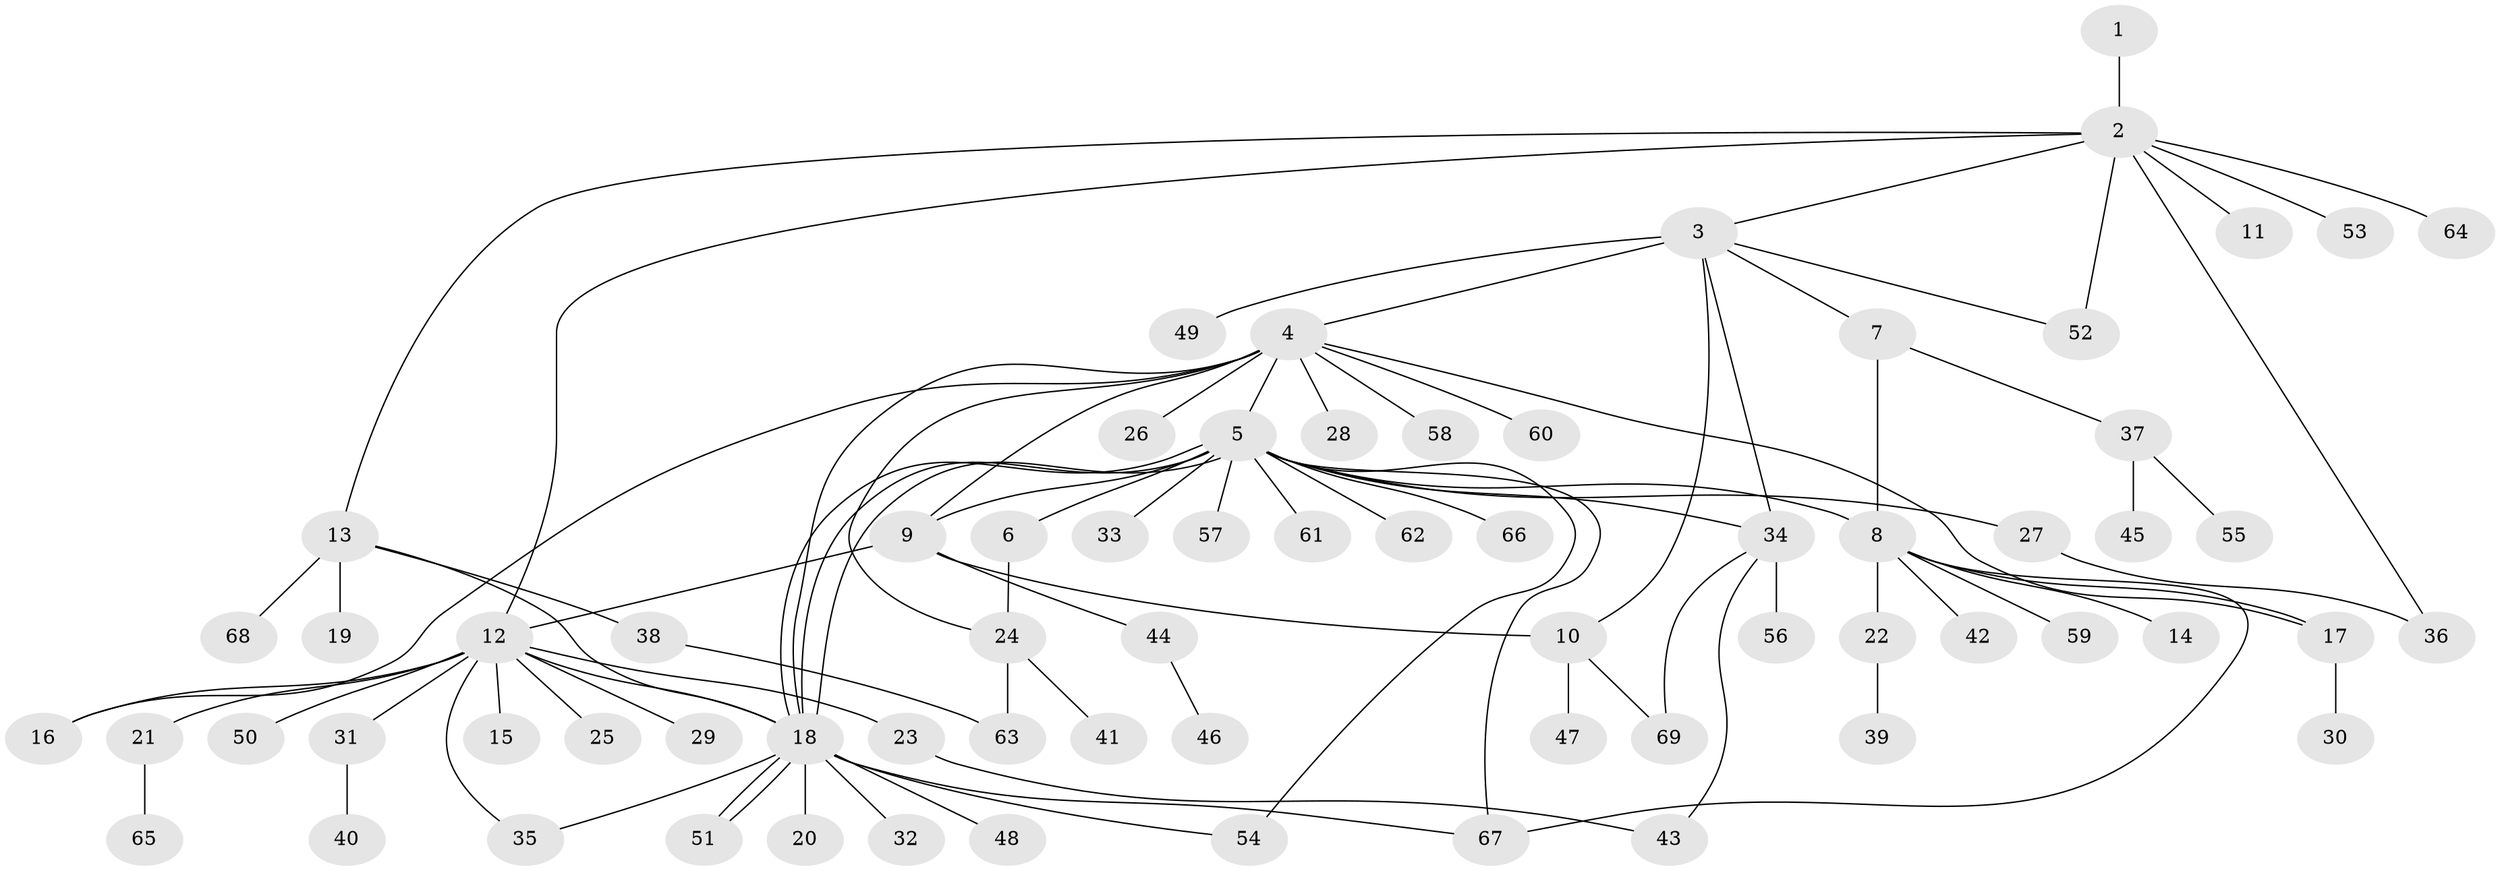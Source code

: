 // coarse degree distribution, {2: 0.1388888888888889, 9: 0.05555555555555555, 3: 0.1111111111111111, 4: 0.05555555555555555, 6: 0.05555555555555555, 10: 0.027777777777777776, 1: 0.5, 7: 0.027777777777777776, 11: 0.027777777777777776}
// Generated by graph-tools (version 1.1) at 2025/36/03/04/25 23:36:56]
// undirected, 69 vertices, 91 edges
graph export_dot {
  node [color=gray90,style=filled];
  1;
  2;
  3;
  4;
  5;
  6;
  7;
  8;
  9;
  10;
  11;
  12;
  13;
  14;
  15;
  16;
  17;
  18;
  19;
  20;
  21;
  22;
  23;
  24;
  25;
  26;
  27;
  28;
  29;
  30;
  31;
  32;
  33;
  34;
  35;
  36;
  37;
  38;
  39;
  40;
  41;
  42;
  43;
  44;
  45;
  46;
  47;
  48;
  49;
  50;
  51;
  52;
  53;
  54;
  55;
  56;
  57;
  58;
  59;
  60;
  61;
  62;
  63;
  64;
  65;
  66;
  67;
  68;
  69;
  1 -- 2;
  2 -- 3;
  2 -- 11;
  2 -- 12;
  2 -- 13;
  2 -- 36;
  2 -- 52;
  2 -- 53;
  2 -- 64;
  3 -- 4;
  3 -- 7;
  3 -- 10;
  3 -- 34;
  3 -- 49;
  3 -- 52;
  4 -- 5;
  4 -- 9;
  4 -- 16;
  4 -- 17;
  4 -- 18;
  4 -- 24;
  4 -- 26;
  4 -- 28;
  4 -- 58;
  4 -- 60;
  5 -- 6;
  5 -- 8;
  5 -- 9;
  5 -- 18;
  5 -- 18;
  5 -- 18;
  5 -- 27;
  5 -- 33;
  5 -- 34;
  5 -- 54;
  5 -- 57;
  5 -- 61;
  5 -- 62;
  5 -- 66;
  5 -- 67;
  6 -- 24;
  7 -- 8;
  7 -- 37;
  8 -- 14;
  8 -- 17;
  8 -- 22;
  8 -- 42;
  8 -- 59;
  8 -- 67;
  9 -- 10;
  9 -- 12;
  9 -- 44;
  10 -- 47;
  10 -- 69;
  12 -- 15;
  12 -- 16;
  12 -- 18;
  12 -- 21;
  12 -- 23;
  12 -- 25;
  12 -- 29;
  12 -- 31;
  12 -- 35;
  12 -- 50;
  13 -- 18;
  13 -- 19;
  13 -- 38;
  13 -- 68;
  17 -- 30;
  18 -- 20;
  18 -- 32;
  18 -- 35;
  18 -- 48;
  18 -- 51;
  18 -- 51;
  18 -- 54;
  18 -- 67;
  21 -- 65;
  22 -- 39;
  23 -- 43;
  24 -- 41;
  24 -- 63;
  27 -- 36;
  31 -- 40;
  34 -- 43;
  34 -- 56;
  34 -- 69;
  37 -- 45;
  37 -- 55;
  38 -- 63;
  44 -- 46;
}
